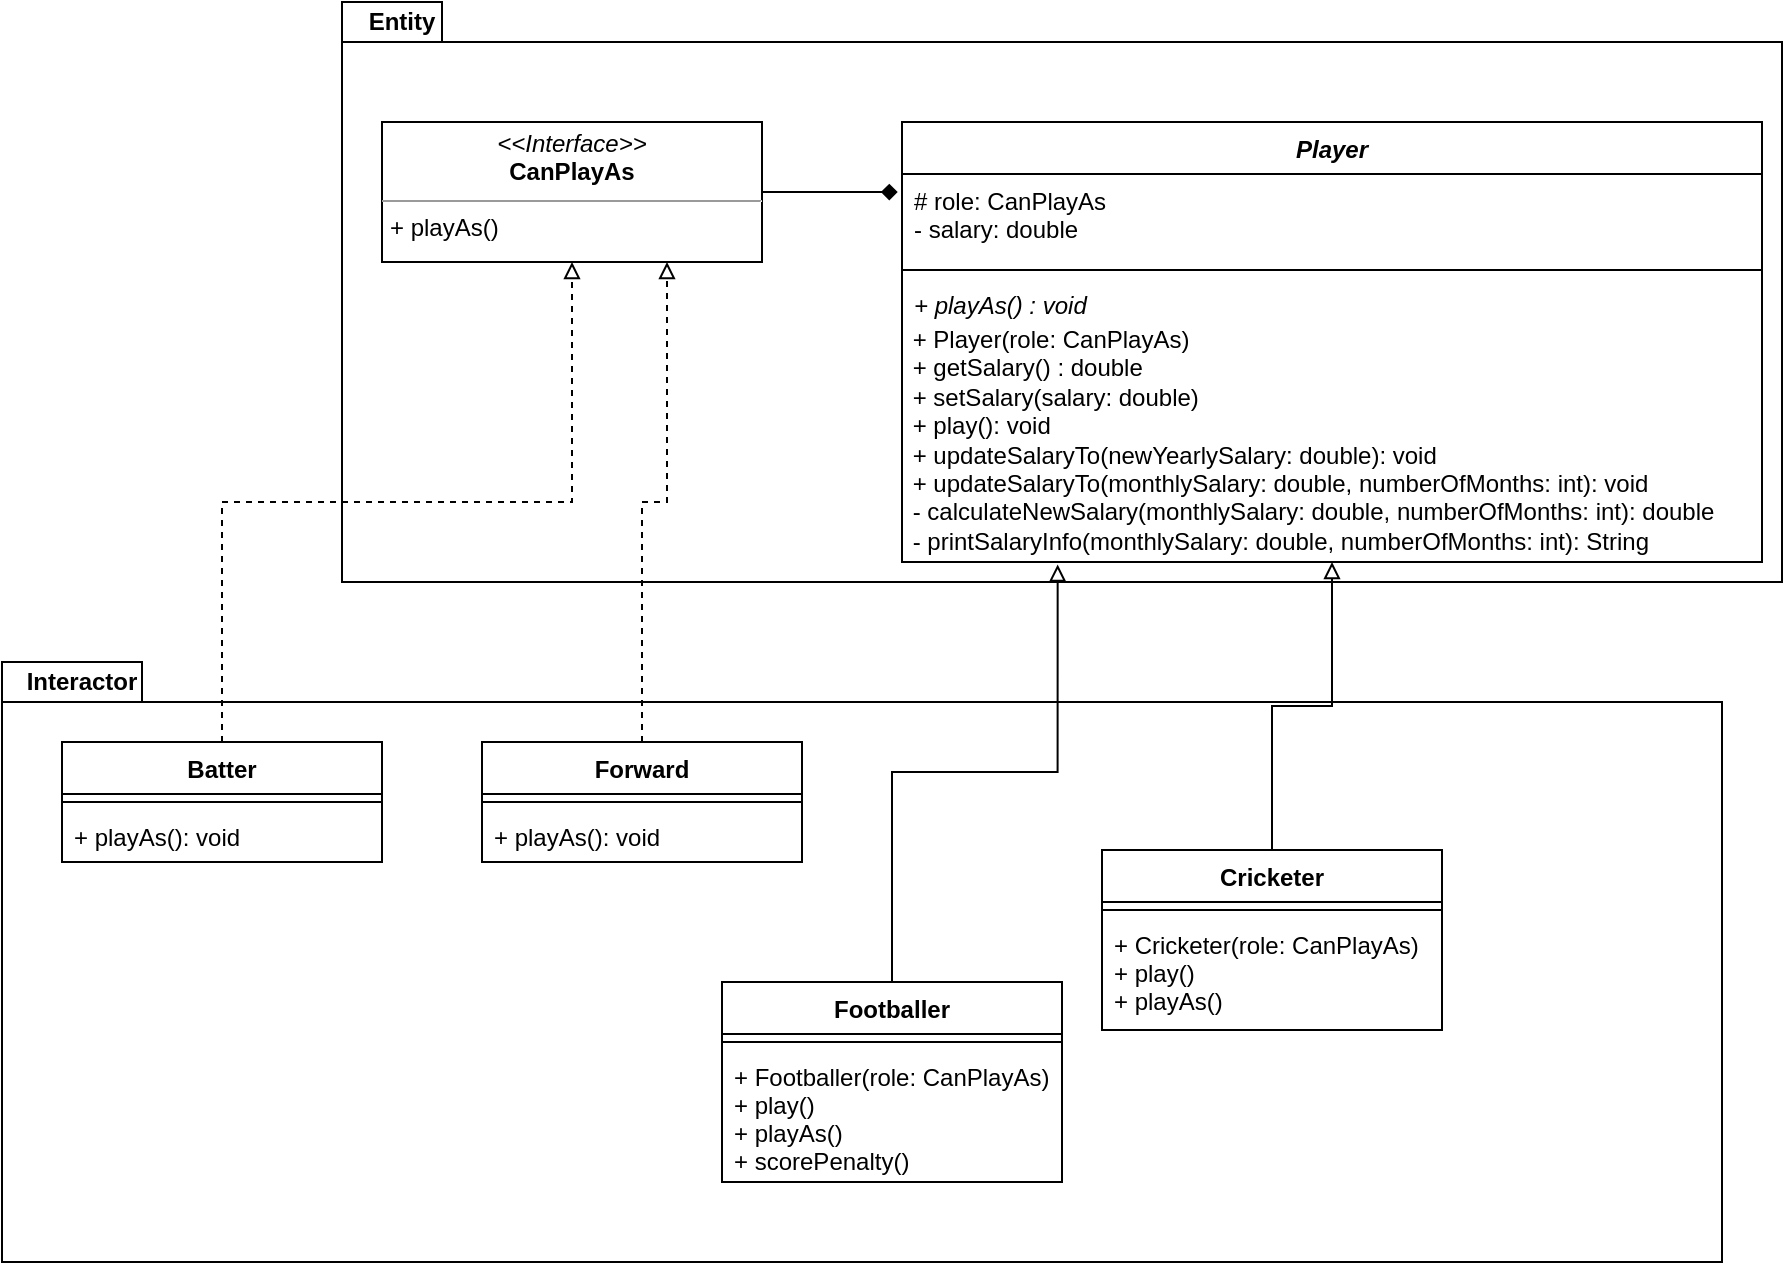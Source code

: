 <mxfile version="14.4.3" type="device"><diagram id="C5RBs43oDa-KdzZeNtuy" name="Page-1"><mxGraphModel dx="1422" dy="1985" grid="1" gridSize="10" guides="1" tooltips="1" connect="1" arrows="1" fold="1" page="1" pageScale="1" pageWidth="827" pageHeight="1169" math="0" shadow="0"><root><mxCell id="WIyWlLk6GJQsqaUBKTNV-0"/><mxCell id="WIyWlLk6GJQsqaUBKTNV-1" parent="WIyWlLk6GJQsqaUBKTNV-0"/><mxCell id="WZIfFwZqzuJXi_mAiMC4-17" value="" style="shape=folder;fontStyle=1;spacingTop=10;tabWidth=50;tabHeight=20;tabPosition=left;html=1;" parent="WIyWlLk6GJQsqaUBKTNV-1" vertex="1"><mxGeometry x="230" y="-30" width="720" height="290" as="geometry"/></mxCell><mxCell id="WZIfFwZqzuJXi_mAiMC4-18" value="" style="shape=folder;fontStyle=1;spacingTop=10;tabWidth=70;tabHeight=20;tabPosition=left;html=1;" parent="WIyWlLk6GJQsqaUBKTNV-1" vertex="1"><mxGeometry x="60" y="300" width="860" height="300" as="geometry"/></mxCell><mxCell id="WZIfFwZqzuJXi_mAiMC4-28" style="edgeStyle=orthogonalEdgeStyle;rounded=0;orthogonalLoop=1;jettySize=auto;html=1;dashed=1;endArrow=block;endFill=0;" parent="WIyWlLk6GJQsqaUBKTNV-1" source="WZIfFwZqzuJXi_mAiMC4-0" target="WZIfFwZqzuJXi_mAiMC4-19" edge="1"><mxGeometry relative="1" as="geometry"/></mxCell><mxCell id="WZIfFwZqzuJXi_mAiMC4-0" value="Batter" style="swimlane;fontStyle=1;align=center;verticalAlign=top;childLayout=stackLayout;horizontal=1;startSize=26;horizontalStack=0;resizeParent=1;resizeParentMax=0;resizeLast=0;collapsible=1;marginBottom=0;" parent="WIyWlLk6GJQsqaUBKTNV-1" vertex="1" treatAsSingle="0"><mxGeometry x="90" y="340" width="160" height="60" as="geometry"/></mxCell><mxCell id="WZIfFwZqzuJXi_mAiMC4-2" value="" style="line;strokeWidth=1;fillColor=none;align=left;verticalAlign=middle;spacingTop=-1;spacingLeft=3;spacingRight=3;rotatable=0;labelPosition=right;points=[];portConstraint=eastwest;" parent="WZIfFwZqzuJXi_mAiMC4-0" vertex="1"><mxGeometry y="26" width="160" height="8" as="geometry"/></mxCell><mxCell id="WZIfFwZqzuJXi_mAiMC4-3" value="+ playAs(): void" style="text;strokeColor=none;fillColor=none;align=left;verticalAlign=top;spacingLeft=4;spacingRight=4;overflow=hidden;rotatable=0;points=[[0,0.5],[1,0.5]];portConstraint=eastwest;" parent="WZIfFwZqzuJXi_mAiMC4-0" vertex="1"><mxGeometry y="34" width="160" height="26" as="geometry"/></mxCell><mxCell id="WZIfFwZqzuJXi_mAiMC4-29" style="edgeStyle=orthogonalEdgeStyle;rounded=0;orthogonalLoop=1;jettySize=auto;html=1;entryX=0.75;entryY=1;entryDx=0;entryDy=0;dashed=1;endArrow=block;endFill=0;" parent="WIyWlLk6GJQsqaUBKTNV-1" source="WZIfFwZqzuJXi_mAiMC4-4" target="WZIfFwZqzuJXi_mAiMC4-19" edge="1"><mxGeometry relative="1" as="geometry"/></mxCell><mxCell id="WZIfFwZqzuJXi_mAiMC4-4" value="Forward" style="swimlane;fontStyle=1;align=center;verticalAlign=top;childLayout=stackLayout;horizontal=1;startSize=26;horizontalStack=0;resizeParent=1;resizeParentMax=0;resizeLast=0;collapsible=1;marginBottom=0;" parent="WIyWlLk6GJQsqaUBKTNV-1" vertex="1" treatAsSingle="0"><mxGeometry x="300" y="340" width="160" height="60" as="geometry"/></mxCell><mxCell id="WZIfFwZqzuJXi_mAiMC4-6" value="" style="line;strokeWidth=1;fillColor=none;align=left;verticalAlign=middle;spacingTop=-1;spacingLeft=3;spacingRight=3;rotatable=0;labelPosition=right;points=[];portConstraint=eastwest;" parent="WZIfFwZqzuJXi_mAiMC4-4" vertex="1"><mxGeometry y="26" width="160" height="8" as="geometry"/></mxCell><mxCell id="WZIfFwZqzuJXi_mAiMC4-7" value="+ playAs(): void" style="text;strokeColor=none;fillColor=none;align=left;verticalAlign=top;spacingLeft=4;spacingRight=4;overflow=hidden;rotatable=0;points=[[0,0.5],[1,0.5]];portConstraint=eastwest;" parent="WZIfFwZqzuJXi_mAiMC4-4" vertex="1"><mxGeometry y="34" width="160" height="26" as="geometry"/></mxCell><mxCell id="WZIfFwZqzuJXi_mAiMC4-31" style="edgeStyle=orthogonalEdgeStyle;rounded=0;orthogonalLoop=1;jettySize=auto;html=1;entryX=0.181;entryY=1.01;entryDx=0;entryDy=0;entryPerimeter=0;endArrow=block;endFill=0;" parent="WIyWlLk6GJQsqaUBKTNV-1" source="WZIfFwZqzuJXi_mAiMC4-8" target="KW5zKhbf9WxAZc9ny6g8-0" edge="1"><mxGeometry relative="1" as="geometry"/></mxCell><mxCell id="WZIfFwZqzuJXi_mAiMC4-8" value="Footballer" style="swimlane;fontStyle=1;align=center;verticalAlign=top;childLayout=stackLayout;horizontal=1;startSize=26;horizontalStack=0;resizeParent=1;resizeParentMax=0;resizeLast=0;collapsible=1;marginBottom=0;" parent="WIyWlLk6GJQsqaUBKTNV-1" vertex="1" treatAsSingle="0"><mxGeometry x="420" y="460" width="170" height="100" as="geometry"/></mxCell><mxCell id="WZIfFwZqzuJXi_mAiMC4-10" value="" style="line;strokeWidth=1;fillColor=none;align=left;verticalAlign=middle;spacingTop=-1;spacingLeft=3;spacingRight=3;rotatable=0;labelPosition=right;points=[];portConstraint=eastwest;" parent="WZIfFwZqzuJXi_mAiMC4-8" vertex="1"><mxGeometry y="26" width="170" height="8" as="geometry"/></mxCell><mxCell id="WZIfFwZqzuJXi_mAiMC4-11" value="+ Footballer(role: CanPlayAs)&#10;+ play()&#10;+ playAs()&#10;+ scorePenalty()" style="text;strokeColor=none;fillColor=none;align=left;verticalAlign=top;spacingLeft=4;spacingRight=4;overflow=hidden;rotatable=0;points=[[0,0.5],[1,0.5]];portConstraint=eastwest;" parent="WZIfFwZqzuJXi_mAiMC4-8" vertex="1"><mxGeometry y="34" width="170" height="66" as="geometry"/></mxCell><mxCell id="WZIfFwZqzuJXi_mAiMC4-30" style="edgeStyle=orthogonalEdgeStyle;rounded=0;orthogonalLoop=1;jettySize=auto;html=1;endArrow=block;endFill=0;" parent="WIyWlLk6GJQsqaUBKTNV-1" source="WZIfFwZqzuJXi_mAiMC4-12" target="KW5zKhbf9WxAZc9ny6g8-0" edge="1"><mxGeometry relative="1" as="geometry"/></mxCell><mxCell id="WZIfFwZqzuJXi_mAiMC4-12" value="Cricketer" style="swimlane;fontStyle=1;align=center;verticalAlign=top;childLayout=stackLayout;horizontal=1;startSize=26;horizontalStack=0;resizeParent=1;resizeParentMax=0;resizeLast=0;collapsible=1;marginBottom=0;" parent="WIyWlLk6GJQsqaUBKTNV-1" vertex="1" treatAsSingle="0"><mxGeometry x="610" y="394" width="170" height="90" as="geometry"/></mxCell><mxCell id="WZIfFwZqzuJXi_mAiMC4-14" value="" style="line;strokeWidth=1;fillColor=none;align=left;verticalAlign=middle;spacingTop=-1;spacingLeft=3;spacingRight=3;rotatable=0;labelPosition=right;points=[];portConstraint=eastwest;" parent="WZIfFwZqzuJXi_mAiMC4-12" vertex="1"><mxGeometry y="26" width="170" height="8" as="geometry"/></mxCell><mxCell id="WZIfFwZqzuJXi_mAiMC4-15" value="+ Cricketer(role: CanPlayAs)&#10;+ play()&#10;+ playAs()" style="text;strokeColor=none;fillColor=none;align=left;verticalAlign=top;spacingLeft=4;spacingRight=4;overflow=hidden;rotatable=0;points=[[0,0.5],[1,0.5]];portConstraint=eastwest;" parent="WZIfFwZqzuJXi_mAiMC4-12" vertex="1"><mxGeometry y="34" width="170" height="56" as="geometry"/></mxCell><mxCell id="WZIfFwZqzuJXi_mAiMC4-32" style="edgeStyle=orthogonalEdgeStyle;rounded=0;orthogonalLoop=1;jettySize=auto;html=1;entryX=-0.005;entryY=0.205;entryDx=0;entryDy=0;entryPerimeter=0;endArrow=diamond;endFill=1;" parent="WIyWlLk6GJQsqaUBKTNV-1" source="WZIfFwZqzuJXi_mAiMC4-19" target="WZIfFwZqzuJXi_mAiMC4-21" edge="1"><mxGeometry relative="1" as="geometry"/></mxCell><mxCell id="WZIfFwZqzuJXi_mAiMC4-19" value="&lt;p style=&quot;margin: 0px ; margin-top: 4px ; text-align: center&quot;&gt;&lt;i&gt;&amp;lt;&amp;lt;Interface&amp;gt;&amp;gt;&lt;/i&gt;&lt;br&gt;&lt;b&gt;CanPlayAs&lt;/b&gt;&lt;/p&gt;&lt;hr size=&quot;1&quot;&gt;&lt;p style=&quot;margin: 0px ; margin-left: 4px&quot;&gt;+ playAs()&lt;/p&gt;" style="verticalAlign=top;align=left;overflow=fill;fontSize=12;fontFamily=Helvetica;html=1;" parent="WIyWlLk6GJQsqaUBKTNV-1" vertex="1"><mxGeometry x="250" y="30" width="190" height="70" as="geometry"/></mxCell><mxCell id="WZIfFwZqzuJXi_mAiMC4-20" value="Player" style="swimlane;fontStyle=3;align=center;verticalAlign=top;childLayout=stackLayout;horizontal=1;startSize=26;horizontalStack=0;resizeParent=1;resizeParentMax=0;resizeLast=0;collapsible=1;marginBottom=0;" parent="WIyWlLk6GJQsqaUBKTNV-1" vertex="1" treatAsSingle="0"><mxGeometry x="510" y="30" width="430" height="220" as="geometry"><mxRectangle x="490" y="10" width="100" height="26" as="alternateBounds"/></mxGeometry></mxCell><mxCell id="WZIfFwZqzuJXi_mAiMC4-21" value="# role: CanPlayAs&#10;- salary: double" style="text;strokeColor=none;fillColor=none;align=left;verticalAlign=top;spacingLeft=4;spacingRight=4;overflow=hidden;rotatable=0;points=[[0,0.5],[1,0.5]];portConstraint=eastwest;" parent="WZIfFwZqzuJXi_mAiMC4-20" vertex="1"><mxGeometry y="26" width="430" height="44" as="geometry"/></mxCell><mxCell id="WZIfFwZqzuJXi_mAiMC4-22" value="" style="line;strokeWidth=1;fillColor=none;align=left;verticalAlign=middle;spacingTop=-1;spacingLeft=3;spacingRight=3;rotatable=0;labelPosition=right;points=[];portConstraint=eastwest;" parent="WZIfFwZqzuJXi_mAiMC4-20" vertex="1"><mxGeometry y="70" width="430" height="8" as="geometry"/></mxCell><mxCell id="WZIfFwZqzuJXi_mAiMC4-23" value="+ playAs() : void&#10;" style="text;strokeColor=none;fillColor=none;align=left;verticalAlign=top;spacingLeft=4;spacingRight=4;overflow=hidden;rotatable=0;points=[[0,0.5],[1,0.5]];portConstraint=eastwest;fontStyle=2" parent="WZIfFwZqzuJXi_mAiMC4-20" vertex="1"><mxGeometry y="78" width="430" height="20" as="geometry"/></mxCell><mxCell id="KW5zKhbf9WxAZc9ny6g8-0" value="&lt;span&gt;&amp;nbsp;+ Player(role: CanPlayAs)&lt;br&gt;&lt;/span&gt;&amp;nbsp;+ getSalary() : double&lt;br&gt;&amp;nbsp;+ setSalary(salary: double)&lt;br style=&quot;padding: 0px ; margin: 0px&quot;&gt;&lt;span&gt;&amp;nbsp;+ play(): void&lt;/span&gt;&lt;span&gt;&lt;br&gt;&amp;nbsp;+ updateSalaryTo(newYearlySalary: double): void&lt;/span&gt;&lt;br style=&quot;padding: 0px ; margin: 0px&quot;&gt;&lt;span&gt;&amp;nbsp;+ updateSalaryTo(monthlySalary: double, numberOfMonths: int): void&lt;/span&gt;&lt;br style=&quot;padding: 0px ; margin: 0px&quot;&gt;&lt;span&gt;&amp;nbsp;- calculateNewSalary(monthlySalary: double, numberOfMonths: int): double&lt;/span&gt;&lt;br style=&quot;padding: 0px ; margin: 0px&quot;&gt;&lt;span&gt;&amp;nbsp;- printSalaryInfo(monthlySalary: double, numberOfMonths: int): String&lt;/span&gt;" style="text;html=1;strokeColor=none;fillColor=none;align=left;verticalAlign=middle;whiteSpace=wrap;rounded=0;" parent="WZIfFwZqzuJXi_mAiMC4-20" vertex="1"><mxGeometry y="98" width="430" height="122" as="geometry"/></mxCell><mxCell id="WZIfFwZqzuJXi_mAiMC4-26" value="&lt;b&gt;Entity&lt;/b&gt;" style="text;html=1;strokeColor=none;fillColor=none;align=center;verticalAlign=middle;whiteSpace=wrap;rounded=0;" parent="WIyWlLk6GJQsqaUBKTNV-1" vertex="1"><mxGeometry x="240" y="-30" width="40" height="20" as="geometry"/></mxCell><mxCell id="WZIfFwZqzuJXi_mAiMC4-33" value="&lt;b&gt;Interactor&lt;/b&gt;" style="text;html=1;strokeColor=none;fillColor=none;align=center;verticalAlign=middle;whiteSpace=wrap;rounded=0;" parent="WIyWlLk6GJQsqaUBKTNV-1" vertex="1"><mxGeometry x="80" y="300" width="40" height="20" as="geometry"/></mxCell></root></mxGraphModel></diagram></mxfile>